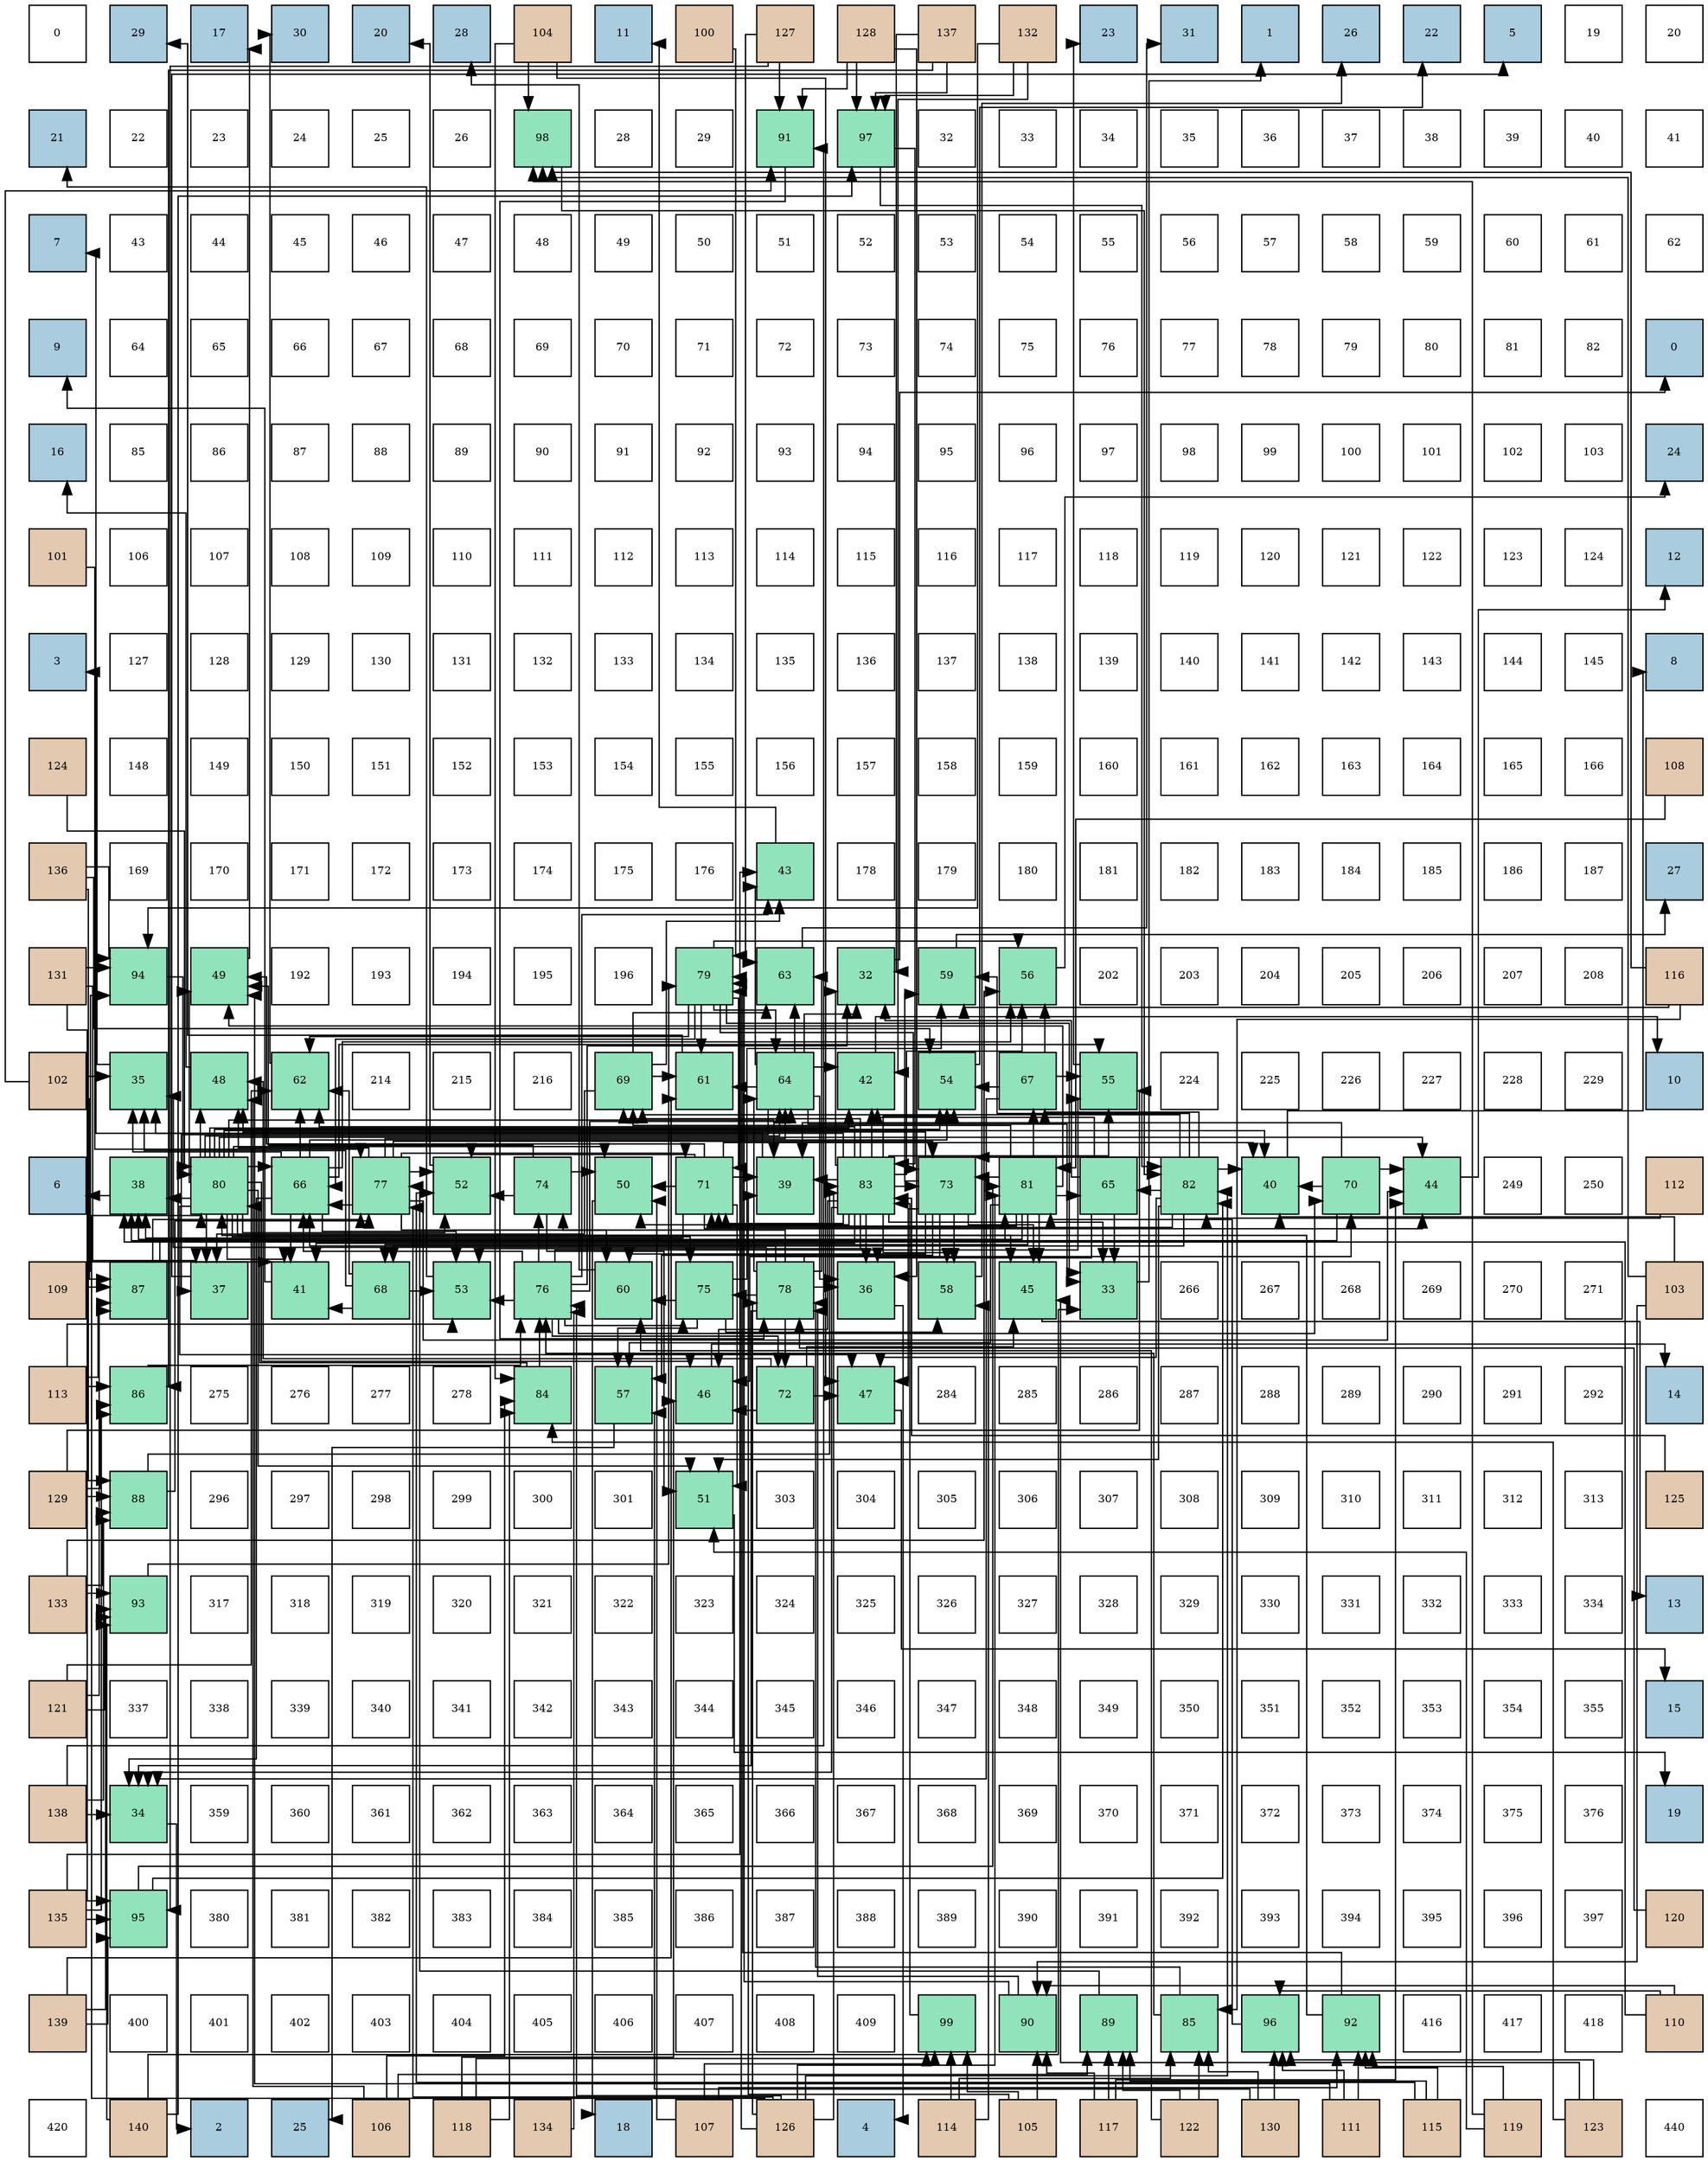 digraph layout{
 rankdir=TB;
 splines=ortho;
 node [style=filled shape=square fixedsize=true width=0.6];
0[label="0", fontsize=8, fillcolor="#ffffff"];
1[label="29", fontsize=8, fillcolor="#a9ccde"];
2[label="17", fontsize=8, fillcolor="#a9ccde"];
3[label="30", fontsize=8, fillcolor="#a9ccde"];
4[label="20", fontsize=8, fillcolor="#a9ccde"];
5[label="28", fontsize=8, fillcolor="#a9ccde"];
6[label="104", fontsize=8, fillcolor="#e3c9af"];
7[label="11", fontsize=8, fillcolor="#a9ccde"];
8[label="100", fontsize=8, fillcolor="#e3c9af"];
9[label="127", fontsize=8, fillcolor="#e3c9af"];
10[label="128", fontsize=8, fillcolor="#e3c9af"];
11[label="137", fontsize=8, fillcolor="#e3c9af"];
12[label="132", fontsize=8, fillcolor="#e3c9af"];
13[label="23", fontsize=8, fillcolor="#a9ccde"];
14[label="31", fontsize=8, fillcolor="#a9ccde"];
15[label="1", fontsize=8, fillcolor="#a9ccde"];
16[label="26", fontsize=8, fillcolor="#a9ccde"];
17[label="22", fontsize=8, fillcolor="#a9ccde"];
18[label="5", fontsize=8, fillcolor="#a9ccde"];
19[label="19", fontsize=8, fillcolor="#ffffff"];
20[label="20", fontsize=8, fillcolor="#ffffff"];
21[label="21", fontsize=8, fillcolor="#a9ccde"];
22[label="22", fontsize=8, fillcolor="#ffffff"];
23[label="23", fontsize=8, fillcolor="#ffffff"];
24[label="24", fontsize=8, fillcolor="#ffffff"];
25[label="25", fontsize=8, fillcolor="#ffffff"];
26[label="26", fontsize=8, fillcolor="#ffffff"];
27[label="98", fontsize=8, fillcolor="#91e3bb"];
28[label="28", fontsize=8, fillcolor="#ffffff"];
29[label="29", fontsize=8, fillcolor="#ffffff"];
30[label="91", fontsize=8, fillcolor="#91e3bb"];
31[label="97", fontsize=8, fillcolor="#91e3bb"];
32[label="32", fontsize=8, fillcolor="#ffffff"];
33[label="33", fontsize=8, fillcolor="#ffffff"];
34[label="34", fontsize=8, fillcolor="#ffffff"];
35[label="35", fontsize=8, fillcolor="#ffffff"];
36[label="36", fontsize=8, fillcolor="#ffffff"];
37[label="37", fontsize=8, fillcolor="#ffffff"];
38[label="38", fontsize=8, fillcolor="#ffffff"];
39[label="39", fontsize=8, fillcolor="#ffffff"];
40[label="40", fontsize=8, fillcolor="#ffffff"];
41[label="41", fontsize=8, fillcolor="#ffffff"];
42[label="7", fontsize=8, fillcolor="#a9ccde"];
43[label="43", fontsize=8, fillcolor="#ffffff"];
44[label="44", fontsize=8, fillcolor="#ffffff"];
45[label="45", fontsize=8, fillcolor="#ffffff"];
46[label="46", fontsize=8, fillcolor="#ffffff"];
47[label="47", fontsize=8, fillcolor="#ffffff"];
48[label="48", fontsize=8, fillcolor="#ffffff"];
49[label="49", fontsize=8, fillcolor="#ffffff"];
50[label="50", fontsize=8, fillcolor="#ffffff"];
51[label="51", fontsize=8, fillcolor="#ffffff"];
52[label="52", fontsize=8, fillcolor="#ffffff"];
53[label="53", fontsize=8, fillcolor="#ffffff"];
54[label="54", fontsize=8, fillcolor="#ffffff"];
55[label="55", fontsize=8, fillcolor="#ffffff"];
56[label="56", fontsize=8, fillcolor="#ffffff"];
57[label="57", fontsize=8, fillcolor="#ffffff"];
58[label="58", fontsize=8, fillcolor="#ffffff"];
59[label="59", fontsize=8, fillcolor="#ffffff"];
60[label="60", fontsize=8, fillcolor="#ffffff"];
61[label="61", fontsize=8, fillcolor="#ffffff"];
62[label="62", fontsize=8, fillcolor="#ffffff"];
63[label="9", fontsize=8, fillcolor="#a9ccde"];
64[label="64", fontsize=8, fillcolor="#ffffff"];
65[label="65", fontsize=8, fillcolor="#ffffff"];
66[label="66", fontsize=8, fillcolor="#ffffff"];
67[label="67", fontsize=8, fillcolor="#ffffff"];
68[label="68", fontsize=8, fillcolor="#ffffff"];
69[label="69", fontsize=8, fillcolor="#ffffff"];
70[label="70", fontsize=8, fillcolor="#ffffff"];
71[label="71", fontsize=8, fillcolor="#ffffff"];
72[label="72", fontsize=8, fillcolor="#ffffff"];
73[label="73", fontsize=8, fillcolor="#ffffff"];
74[label="74", fontsize=8, fillcolor="#ffffff"];
75[label="75", fontsize=8, fillcolor="#ffffff"];
76[label="76", fontsize=8, fillcolor="#ffffff"];
77[label="77", fontsize=8, fillcolor="#ffffff"];
78[label="78", fontsize=8, fillcolor="#ffffff"];
79[label="79", fontsize=8, fillcolor="#ffffff"];
80[label="80", fontsize=8, fillcolor="#ffffff"];
81[label="81", fontsize=8, fillcolor="#ffffff"];
82[label="82", fontsize=8, fillcolor="#ffffff"];
83[label="0", fontsize=8, fillcolor="#a9ccde"];
84[label="16", fontsize=8, fillcolor="#a9ccde"];
85[label="85", fontsize=8, fillcolor="#ffffff"];
86[label="86", fontsize=8, fillcolor="#ffffff"];
87[label="87", fontsize=8, fillcolor="#ffffff"];
88[label="88", fontsize=8, fillcolor="#ffffff"];
89[label="89", fontsize=8, fillcolor="#ffffff"];
90[label="90", fontsize=8, fillcolor="#ffffff"];
91[label="91", fontsize=8, fillcolor="#ffffff"];
92[label="92", fontsize=8, fillcolor="#ffffff"];
93[label="93", fontsize=8, fillcolor="#ffffff"];
94[label="94", fontsize=8, fillcolor="#ffffff"];
95[label="95", fontsize=8, fillcolor="#ffffff"];
96[label="96", fontsize=8, fillcolor="#ffffff"];
97[label="97", fontsize=8, fillcolor="#ffffff"];
98[label="98", fontsize=8, fillcolor="#ffffff"];
99[label="99", fontsize=8, fillcolor="#ffffff"];
100[label="100", fontsize=8, fillcolor="#ffffff"];
101[label="101", fontsize=8, fillcolor="#ffffff"];
102[label="102", fontsize=8, fillcolor="#ffffff"];
103[label="103", fontsize=8, fillcolor="#ffffff"];
104[label="24", fontsize=8, fillcolor="#a9ccde"];
105[label="101", fontsize=8, fillcolor="#e3c9af"];
106[label="106", fontsize=8, fillcolor="#ffffff"];
107[label="107", fontsize=8, fillcolor="#ffffff"];
108[label="108", fontsize=8, fillcolor="#ffffff"];
109[label="109", fontsize=8, fillcolor="#ffffff"];
110[label="110", fontsize=8, fillcolor="#ffffff"];
111[label="111", fontsize=8, fillcolor="#ffffff"];
112[label="112", fontsize=8, fillcolor="#ffffff"];
113[label="113", fontsize=8, fillcolor="#ffffff"];
114[label="114", fontsize=8, fillcolor="#ffffff"];
115[label="115", fontsize=8, fillcolor="#ffffff"];
116[label="116", fontsize=8, fillcolor="#ffffff"];
117[label="117", fontsize=8, fillcolor="#ffffff"];
118[label="118", fontsize=8, fillcolor="#ffffff"];
119[label="119", fontsize=8, fillcolor="#ffffff"];
120[label="120", fontsize=8, fillcolor="#ffffff"];
121[label="121", fontsize=8, fillcolor="#ffffff"];
122[label="122", fontsize=8, fillcolor="#ffffff"];
123[label="123", fontsize=8, fillcolor="#ffffff"];
124[label="124", fontsize=8, fillcolor="#ffffff"];
125[label="12", fontsize=8, fillcolor="#a9ccde"];
126[label="3", fontsize=8, fillcolor="#a9ccde"];
127[label="127", fontsize=8, fillcolor="#ffffff"];
128[label="128", fontsize=8, fillcolor="#ffffff"];
129[label="129", fontsize=8, fillcolor="#ffffff"];
130[label="130", fontsize=8, fillcolor="#ffffff"];
131[label="131", fontsize=8, fillcolor="#ffffff"];
132[label="132", fontsize=8, fillcolor="#ffffff"];
133[label="133", fontsize=8, fillcolor="#ffffff"];
134[label="134", fontsize=8, fillcolor="#ffffff"];
135[label="135", fontsize=8, fillcolor="#ffffff"];
136[label="136", fontsize=8, fillcolor="#ffffff"];
137[label="137", fontsize=8, fillcolor="#ffffff"];
138[label="138", fontsize=8, fillcolor="#ffffff"];
139[label="139", fontsize=8, fillcolor="#ffffff"];
140[label="140", fontsize=8, fillcolor="#ffffff"];
141[label="141", fontsize=8, fillcolor="#ffffff"];
142[label="142", fontsize=8, fillcolor="#ffffff"];
143[label="143", fontsize=8, fillcolor="#ffffff"];
144[label="144", fontsize=8, fillcolor="#ffffff"];
145[label="145", fontsize=8, fillcolor="#ffffff"];
146[label="8", fontsize=8, fillcolor="#a9ccde"];
147[label="124", fontsize=8, fillcolor="#e3c9af"];
148[label="148", fontsize=8, fillcolor="#ffffff"];
149[label="149", fontsize=8, fillcolor="#ffffff"];
150[label="150", fontsize=8, fillcolor="#ffffff"];
151[label="151", fontsize=8, fillcolor="#ffffff"];
152[label="152", fontsize=8, fillcolor="#ffffff"];
153[label="153", fontsize=8, fillcolor="#ffffff"];
154[label="154", fontsize=8, fillcolor="#ffffff"];
155[label="155", fontsize=8, fillcolor="#ffffff"];
156[label="156", fontsize=8, fillcolor="#ffffff"];
157[label="157", fontsize=8, fillcolor="#ffffff"];
158[label="158", fontsize=8, fillcolor="#ffffff"];
159[label="159", fontsize=8, fillcolor="#ffffff"];
160[label="160", fontsize=8, fillcolor="#ffffff"];
161[label="161", fontsize=8, fillcolor="#ffffff"];
162[label="162", fontsize=8, fillcolor="#ffffff"];
163[label="163", fontsize=8, fillcolor="#ffffff"];
164[label="164", fontsize=8, fillcolor="#ffffff"];
165[label="165", fontsize=8, fillcolor="#ffffff"];
166[label="166", fontsize=8, fillcolor="#ffffff"];
167[label="108", fontsize=8, fillcolor="#e3c9af"];
168[label="136", fontsize=8, fillcolor="#e3c9af"];
169[label="169", fontsize=8, fillcolor="#ffffff"];
170[label="170", fontsize=8, fillcolor="#ffffff"];
171[label="171", fontsize=8, fillcolor="#ffffff"];
172[label="172", fontsize=8, fillcolor="#ffffff"];
173[label="173", fontsize=8, fillcolor="#ffffff"];
174[label="174", fontsize=8, fillcolor="#ffffff"];
175[label="175", fontsize=8, fillcolor="#ffffff"];
176[label="176", fontsize=8, fillcolor="#ffffff"];
177[label="43", fontsize=8, fillcolor="#91e3bb"];
178[label="178", fontsize=8, fillcolor="#ffffff"];
179[label="179", fontsize=8, fillcolor="#ffffff"];
180[label="180", fontsize=8, fillcolor="#ffffff"];
181[label="181", fontsize=8, fillcolor="#ffffff"];
182[label="182", fontsize=8, fillcolor="#ffffff"];
183[label="183", fontsize=8, fillcolor="#ffffff"];
184[label="184", fontsize=8, fillcolor="#ffffff"];
185[label="185", fontsize=8, fillcolor="#ffffff"];
186[label="186", fontsize=8, fillcolor="#ffffff"];
187[label="187", fontsize=8, fillcolor="#ffffff"];
188[label="27", fontsize=8, fillcolor="#a9ccde"];
189[label="131", fontsize=8, fillcolor="#e3c9af"];
190[label="94", fontsize=8, fillcolor="#91e3bb"];
191[label="49", fontsize=8, fillcolor="#91e3bb"];
192[label="192", fontsize=8, fillcolor="#ffffff"];
193[label="193", fontsize=8, fillcolor="#ffffff"];
194[label="194", fontsize=8, fillcolor="#ffffff"];
195[label="195", fontsize=8, fillcolor="#ffffff"];
196[label="196", fontsize=8, fillcolor="#ffffff"];
197[label="79", fontsize=8, fillcolor="#91e3bb"];
198[label="63", fontsize=8, fillcolor="#91e3bb"];
199[label="32", fontsize=8, fillcolor="#91e3bb"];
200[label="59", fontsize=8, fillcolor="#91e3bb"];
201[label="56", fontsize=8, fillcolor="#91e3bb"];
202[label="202", fontsize=8, fillcolor="#ffffff"];
203[label="203", fontsize=8, fillcolor="#ffffff"];
204[label="204", fontsize=8, fillcolor="#ffffff"];
205[label="205", fontsize=8, fillcolor="#ffffff"];
206[label="206", fontsize=8, fillcolor="#ffffff"];
207[label="207", fontsize=8, fillcolor="#ffffff"];
208[label="208", fontsize=8, fillcolor="#ffffff"];
209[label="116", fontsize=8, fillcolor="#e3c9af"];
210[label="102", fontsize=8, fillcolor="#e3c9af"];
211[label="35", fontsize=8, fillcolor="#91e3bb"];
212[label="48", fontsize=8, fillcolor="#91e3bb"];
213[label="62", fontsize=8, fillcolor="#91e3bb"];
214[label="214", fontsize=8, fillcolor="#ffffff"];
215[label="215", fontsize=8, fillcolor="#ffffff"];
216[label="216", fontsize=8, fillcolor="#ffffff"];
217[label="69", fontsize=8, fillcolor="#91e3bb"];
218[label="61", fontsize=8, fillcolor="#91e3bb"];
219[label="64", fontsize=8, fillcolor="#91e3bb"];
220[label="42", fontsize=8, fillcolor="#91e3bb"];
221[label="54", fontsize=8, fillcolor="#91e3bb"];
222[label="67", fontsize=8, fillcolor="#91e3bb"];
223[label="55", fontsize=8, fillcolor="#91e3bb"];
224[label="224", fontsize=8, fillcolor="#ffffff"];
225[label="225", fontsize=8, fillcolor="#ffffff"];
226[label="226", fontsize=8, fillcolor="#ffffff"];
227[label="227", fontsize=8, fillcolor="#ffffff"];
228[label="228", fontsize=8, fillcolor="#ffffff"];
229[label="229", fontsize=8, fillcolor="#ffffff"];
230[label="10", fontsize=8, fillcolor="#a9ccde"];
231[label="6", fontsize=8, fillcolor="#a9ccde"];
232[label="38", fontsize=8, fillcolor="#91e3bb"];
233[label="80", fontsize=8, fillcolor="#91e3bb"];
234[label="66", fontsize=8, fillcolor="#91e3bb"];
235[label="77", fontsize=8, fillcolor="#91e3bb"];
236[label="52", fontsize=8, fillcolor="#91e3bb"];
237[label="74", fontsize=8, fillcolor="#91e3bb"];
238[label="50", fontsize=8, fillcolor="#91e3bb"];
239[label="71", fontsize=8, fillcolor="#91e3bb"];
240[label="39", fontsize=8, fillcolor="#91e3bb"];
241[label="83", fontsize=8, fillcolor="#91e3bb"];
242[label="73", fontsize=8, fillcolor="#91e3bb"];
243[label="81", fontsize=8, fillcolor="#91e3bb"];
244[label="65", fontsize=8, fillcolor="#91e3bb"];
245[label="82", fontsize=8, fillcolor="#91e3bb"];
246[label="40", fontsize=8, fillcolor="#91e3bb"];
247[label="70", fontsize=8, fillcolor="#91e3bb"];
248[label="44", fontsize=8, fillcolor="#91e3bb"];
249[label="249", fontsize=8, fillcolor="#ffffff"];
250[label="250", fontsize=8, fillcolor="#ffffff"];
251[label="112", fontsize=8, fillcolor="#e3c9af"];
252[label="109", fontsize=8, fillcolor="#e3c9af"];
253[label="87", fontsize=8, fillcolor="#91e3bb"];
254[label="37", fontsize=8, fillcolor="#91e3bb"];
255[label="41", fontsize=8, fillcolor="#91e3bb"];
256[label="68", fontsize=8, fillcolor="#91e3bb"];
257[label="53", fontsize=8, fillcolor="#91e3bb"];
258[label="76", fontsize=8, fillcolor="#91e3bb"];
259[label="60", fontsize=8, fillcolor="#91e3bb"];
260[label="75", fontsize=8, fillcolor="#91e3bb"];
261[label="78", fontsize=8, fillcolor="#91e3bb"];
262[label="36", fontsize=8, fillcolor="#91e3bb"];
263[label="58", fontsize=8, fillcolor="#91e3bb"];
264[label="45", fontsize=8, fillcolor="#91e3bb"];
265[label="33", fontsize=8, fillcolor="#91e3bb"];
266[label="266", fontsize=8, fillcolor="#ffffff"];
267[label="267", fontsize=8, fillcolor="#ffffff"];
268[label="268", fontsize=8, fillcolor="#ffffff"];
269[label="269", fontsize=8, fillcolor="#ffffff"];
270[label="270", fontsize=8, fillcolor="#ffffff"];
271[label="271", fontsize=8, fillcolor="#ffffff"];
272[label="103", fontsize=8, fillcolor="#e3c9af"];
273[label="113", fontsize=8, fillcolor="#e3c9af"];
274[label="86", fontsize=8, fillcolor="#91e3bb"];
275[label="275", fontsize=8, fillcolor="#ffffff"];
276[label="276", fontsize=8, fillcolor="#ffffff"];
277[label="277", fontsize=8, fillcolor="#ffffff"];
278[label="278", fontsize=8, fillcolor="#ffffff"];
279[label="84", fontsize=8, fillcolor="#91e3bb"];
280[label="57", fontsize=8, fillcolor="#91e3bb"];
281[label="46", fontsize=8, fillcolor="#91e3bb"];
282[label="72", fontsize=8, fillcolor="#91e3bb"];
283[label="47", fontsize=8, fillcolor="#91e3bb"];
284[label="284", fontsize=8, fillcolor="#ffffff"];
285[label="285", fontsize=8, fillcolor="#ffffff"];
286[label="286", fontsize=8, fillcolor="#ffffff"];
287[label="287", fontsize=8, fillcolor="#ffffff"];
288[label="288", fontsize=8, fillcolor="#ffffff"];
289[label="289", fontsize=8, fillcolor="#ffffff"];
290[label="290", fontsize=8, fillcolor="#ffffff"];
291[label="291", fontsize=8, fillcolor="#ffffff"];
292[label="292", fontsize=8, fillcolor="#ffffff"];
293[label="14", fontsize=8, fillcolor="#a9ccde"];
294[label="129", fontsize=8, fillcolor="#e3c9af"];
295[label="88", fontsize=8, fillcolor="#91e3bb"];
296[label="296", fontsize=8, fillcolor="#ffffff"];
297[label="297", fontsize=8, fillcolor="#ffffff"];
298[label="298", fontsize=8, fillcolor="#ffffff"];
299[label="299", fontsize=8, fillcolor="#ffffff"];
300[label="300", fontsize=8, fillcolor="#ffffff"];
301[label="301", fontsize=8, fillcolor="#ffffff"];
302[label="51", fontsize=8, fillcolor="#91e3bb"];
303[label="303", fontsize=8, fillcolor="#ffffff"];
304[label="304", fontsize=8, fillcolor="#ffffff"];
305[label="305", fontsize=8, fillcolor="#ffffff"];
306[label="306", fontsize=8, fillcolor="#ffffff"];
307[label="307", fontsize=8, fillcolor="#ffffff"];
308[label="308", fontsize=8, fillcolor="#ffffff"];
309[label="309", fontsize=8, fillcolor="#ffffff"];
310[label="310", fontsize=8, fillcolor="#ffffff"];
311[label="311", fontsize=8, fillcolor="#ffffff"];
312[label="312", fontsize=8, fillcolor="#ffffff"];
313[label="313", fontsize=8, fillcolor="#ffffff"];
314[label="125", fontsize=8, fillcolor="#e3c9af"];
315[label="133", fontsize=8, fillcolor="#e3c9af"];
316[label="93", fontsize=8, fillcolor="#91e3bb"];
317[label="317", fontsize=8, fillcolor="#ffffff"];
318[label="318", fontsize=8, fillcolor="#ffffff"];
319[label="319", fontsize=8, fillcolor="#ffffff"];
320[label="320", fontsize=8, fillcolor="#ffffff"];
321[label="321", fontsize=8, fillcolor="#ffffff"];
322[label="322", fontsize=8, fillcolor="#ffffff"];
323[label="323", fontsize=8, fillcolor="#ffffff"];
324[label="324", fontsize=8, fillcolor="#ffffff"];
325[label="325", fontsize=8, fillcolor="#ffffff"];
326[label="326", fontsize=8, fillcolor="#ffffff"];
327[label="327", fontsize=8, fillcolor="#ffffff"];
328[label="328", fontsize=8, fillcolor="#ffffff"];
329[label="329", fontsize=8, fillcolor="#ffffff"];
330[label="330", fontsize=8, fillcolor="#ffffff"];
331[label="331", fontsize=8, fillcolor="#ffffff"];
332[label="332", fontsize=8, fillcolor="#ffffff"];
333[label="333", fontsize=8, fillcolor="#ffffff"];
334[label="334", fontsize=8, fillcolor="#ffffff"];
335[label="13", fontsize=8, fillcolor="#a9ccde"];
336[label="121", fontsize=8, fillcolor="#e3c9af"];
337[label="337", fontsize=8, fillcolor="#ffffff"];
338[label="338", fontsize=8, fillcolor="#ffffff"];
339[label="339", fontsize=8, fillcolor="#ffffff"];
340[label="340", fontsize=8, fillcolor="#ffffff"];
341[label="341", fontsize=8, fillcolor="#ffffff"];
342[label="342", fontsize=8, fillcolor="#ffffff"];
343[label="343", fontsize=8, fillcolor="#ffffff"];
344[label="344", fontsize=8, fillcolor="#ffffff"];
345[label="345", fontsize=8, fillcolor="#ffffff"];
346[label="346", fontsize=8, fillcolor="#ffffff"];
347[label="347", fontsize=8, fillcolor="#ffffff"];
348[label="348", fontsize=8, fillcolor="#ffffff"];
349[label="349", fontsize=8, fillcolor="#ffffff"];
350[label="350", fontsize=8, fillcolor="#ffffff"];
351[label="351", fontsize=8, fillcolor="#ffffff"];
352[label="352", fontsize=8, fillcolor="#ffffff"];
353[label="353", fontsize=8, fillcolor="#ffffff"];
354[label="354", fontsize=8, fillcolor="#ffffff"];
355[label="355", fontsize=8, fillcolor="#ffffff"];
356[label="15", fontsize=8, fillcolor="#a9ccde"];
357[label="138", fontsize=8, fillcolor="#e3c9af"];
358[label="34", fontsize=8, fillcolor="#91e3bb"];
359[label="359", fontsize=8, fillcolor="#ffffff"];
360[label="360", fontsize=8, fillcolor="#ffffff"];
361[label="361", fontsize=8, fillcolor="#ffffff"];
362[label="362", fontsize=8, fillcolor="#ffffff"];
363[label="363", fontsize=8, fillcolor="#ffffff"];
364[label="364", fontsize=8, fillcolor="#ffffff"];
365[label="365", fontsize=8, fillcolor="#ffffff"];
366[label="366", fontsize=8, fillcolor="#ffffff"];
367[label="367", fontsize=8, fillcolor="#ffffff"];
368[label="368", fontsize=8, fillcolor="#ffffff"];
369[label="369", fontsize=8, fillcolor="#ffffff"];
370[label="370", fontsize=8, fillcolor="#ffffff"];
371[label="371", fontsize=8, fillcolor="#ffffff"];
372[label="372", fontsize=8, fillcolor="#ffffff"];
373[label="373", fontsize=8, fillcolor="#ffffff"];
374[label="374", fontsize=8, fillcolor="#ffffff"];
375[label="375", fontsize=8, fillcolor="#ffffff"];
376[label="376", fontsize=8, fillcolor="#ffffff"];
377[label="19", fontsize=8, fillcolor="#a9ccde"];
378[label="135", fontsize=8, fillcolor="#e3c9af"];
379[label="95", fontsize=8, fillcolor="#91e3bb"];
380[label="380", fontsize=8, fillcolor="#ffffff"];
381[label="381", fontsize=8, fillcolor="#ffffff"];
382[label="382", fontsize=8, fillcolor="#ffffff"];
383[label="383", fontsize=8, fillcolor="#ffffff"];
384[label="384", fontsize=8, fillcolor="#ffffff"];
385[label="385", fontsize=8, fillcolor="#ffffff"];
386[label="386", fontsize=8, fillcolor="#ffffff"];
387[label="387", fontsize=8, fillcolor="#ffffff"];
388[label="388", fontsize=8, fillcolor="#ffffff"];
389[label="389", fontsize=8, fillcolor="#ffffff"];
390[label="390", fontsize=8, fillcolor="#ffffff"];
391[label="391", fontsize=8, fillcolor="#ffffff"];
392[label="392", fontsize=8, fillcolor="#ffffff"];
393[label="393", fontsize=8, fillcolor="#ffffff"];
394[label="394", fontsize=8, fillcolor="#ffffff"];
395[label="395", fontsize=8, fillcolor="#ffffff"];
396[label="396", fontsize=8, fillcolor="#ffffff"];
397[label="397", fontsize=8, fillcolor="#ffffff"];
398[label="120", fontsize=8, fillcolor="#e3c9af"];
399[label="139", fontsize=8, fillcolor="#e3c9af"];
400[label="400", fontsize=8, fillcolor="#ffffff"];
401[label="401", fontsize=8, fillcolor="#ffffff"];
402[label="402", fontsize=8, fillcolor="#ffffff"];
403[label="403", fontsize=8, fillcolor="#ffffff"];
404[label="404", fontsize=8, fillcolor="#ffffff"];
405[label="405", fontsize=8, fillcolor="#ffffff"];
406[label="406", fontsize=8, fillcolor="#ffffff"];
407[label="407", fontsize=8, fillcolor="#ffffff"];
408[label="408", fontsize=8, fillcolor="#ffffff"];
409[label="409", fontsize=8, fillcolor="#ffffff"];
410[label="99", fontsize=8, fillcolor="#91e3bb"];
411[label="90", fontsize=8, fillcolor="#91e3bb"];
412[label="89", fontsize=8, fillcolor="#91e3bb"];
413[label="85", fontsize=8, fillcolor="#91e3bb"];
414[label="96", fontsize=8, fillcolor="#91e3bb"];
415[label="92", fontsize=8, fillcolor="#91e3bb"];
416[label="416", fontsize=8, fillcolor="#ffffff"];
417[label="417", fontsize=8, fillcolor="#ffffff"];
418[label="418", fontsize=8, fillcolor="#ffffff"];
419[label="110", fontsize=8, fillcolor="#e3c9af"];
420[label="420", fontsize=8, fillcolor="#ffffff"];
421[label="140", fontsize=8, fillcolor="#e3c9af"];
422[label="2", fontsize=8, fillcolor="#a9ccde"];
423[label="25", fontsize=8, fillcolor="#a9ccde"];
424[label="106", fontsize=8, fillcolor="#e3c9af"];
425[label="118", fontsize=8, fillcolor="#e3c9af"];
426[label="134", fontsize=8, fillcolor="#e3c9af"];
427[label="18", fontsize=8, fillcolor="#a9ccde"];
428[label="107", fontsize=8, fillcolor="#e3c9af"];
429[label="126", fontsize=8, fillcolor="#e3c9af"];
430[label="4", fontsize=8, fillcolor="#a9ccde"];
431[label="114", fontsize=8, fillcolor="#e3c9af"];
432[label="105", fontsize=8, fillcolor="#e3c9af"];
433[label="117", fontsize=8, fillcolor="#e3c9af"];
434[label="122", fontsize=8, fillcolor="#e3c9af"];
435[label="130", fontsize=8, fillcolor="#e3c9af"];
436[label="111", fontsize=8, fillcolor="#e3c9af"];
437[label="115", fontsize=8, fillcolor="#e3c9af"];
438[label="119", fontsize=8, fillcolor="#e3c9af"];
439[label="123", fontsize=8, fillcolor="#e3c9af"];
440[label="440", fontsize=8, fillcolor="#ffffff"];
edge [constraint=false, style=vis];199 -> 83;
265 -> 15;
358 -> 422;
211 -> 126;
262 -> 430;
254 -> 18;
232 -> 231;
240 -> 42;
246 -> 146;
255 -> 63;
220 -> 230;
177 -> 7;
248 -> 125;
264 -> 335;
281 -> 293;
283 -> 356;
212 -> 84;
191 -> 2;
238 -> 427;
302 -> 377;
236 -> 4;
257 -> 21;
221 -> 17;
223 -> 13;
201 -> 104;
280 -> 423;
263 -> 16;
200 -> 188;
259 -> 5;
218 -> 1;
213 -> 3;
198 -> 14;
219 -> 199;
219 -> 265;
219 -> 262;
219 -> 254;
219 -> 220;
219 -> 177;
219 -> 218;
219 -> 198;
244 -> 199;
244 -> 265;
244 -> 262;
244 -> 220;
234 -> 358;
234 -> 211;
234 -> 255;
234 -> 257;
234 -> 221;
234 -> 223;
234 -> 201;
234 -> 213;
222 -> 358;
222 -> 221;
222 -> 223;
222 -> 201;
256 -> 211;
256 -> 255;
256 -> 257;
256 -> 213;
217 -> 254;
217 -> 177;
217 -> 218;
217 -> 198;
247 -> 232;
247 -> 240;
247 -> 246;
247 -> 248;
239 -> 232;
239 -> 240;
239 -> 246;
239 -> 248;
239 -> 191;
239 -> 238;
239 -> 302;
239 -> 236;
282 -> 264;
282 -> 281;
282 -> 283;
282 -> 212;
242 -> 264;
242 -> 281;
242 -> 283;
242 -> 212;
242 -> 280;
242 -> 263;
242 -> 200;
242 -> 259;
237 -> 191;
237 -> 238;
237 -> 302;
237 -> 236;
260 -> 280;
260 -> 263;
260 -> 200;
260 -> 259;
258 -> 199;
258 -> 177;
258 -> 257;
258 -> 223;
258 -> 219;
258 -> 234;
258 -> 247;
258 -> 282;
258 -> 237;
258 -> 260;
235 -> 248;
235 -> 212;
235 -> 236;
235 -> 259;
235 -> 219;
235 -> 234;
235 -> 239;
235 -> 242;
261 -> 358;
261 -> 211;
261 -> 262;
261 -> 198;
261 -> 219;
261 -> 234;
261 -> 247;
261 -> 282;
261 -> 237;
261 -> 260;
197 -> 265;
197 -> 201;
197 -> 218;
197 -> 213;
197 -> 219;
197 -> 234;
197 -> 239;
197 -> 242;
233 -> 254;
233 -> 232;
233 -> 240;
233 -> 246;
233 -> 255;
233 -> 220;
233 -> 248;
233 -> 264;
233 -> 281;
233 -> 283;
233 -> 212;
233 -> 191;
233 -> 238;
233 -> 302;
233 -> 236;
233 -> 221;
233 -> 219;
233 -> 234;
233 -> 260;
243 -> 232;
243 -> 264;
243 -> 191;
243 -> 280;
243 -> 244;
243 -> 222;
243 -> 256;
243 -> 217;
243 -> 239;
243 -> 242;
245 -> 246;
245 -> 283;
245 -> 302;
245 -> 200;
245 -> 244;
245 -> 222;
245 -> 256;
245 -> 217;
245 -> 239;
245 -> 242;
241 -> 199;
241 -> 265;
241 -> 358;
241 -> 211;
241 -> 262;
241 -> 240;
241 -> 255;
241 -> 220;
241 -> 281;
241 -> 238;
241 -> 257;
241 -> 221;
241 -> 223;
241 -> 201;
241 -> 263;
241 -> 213;
241 -> 217;
241 -> 239;
241 -> 242;
279 -> 258;
279 -> 233;
413 -> 258;
413 -> 261;
274 -> 258;
253 -> 235;
253 -> 243;
295 -> 235;
295 -> 241;
412 -> 235;
411 -> 261;
411 -> 197;
30 -> 261;
415 -> 197;
415 -> 233;
316 -> 197;
190 -> 233;
379 -> 243;
379 -> 245;
414 -> 243;
31 -> 245;
31 -> 241;
27 -> 245;
410 -> 241;
8 -> 197;
105 -> 235;
210 -> 211;
210 -> 253;
210 -> 30;
272 -> 246;
272 -> 411;
272 -> 27;
6 -> 283;
6 -> 279;
6 -> 27;
432 -> 240;
432 -> 411;
432 -> 410;
424 -> 212;
424 -> 279;
424 -> 412;
428 -> 238;
428 -> 415;
428 -> 410;
167 -> 243;
252 -> 255;
252 -> 253;
252 -> 190;
419 -> 232;
419 -> 411;
419 -> 414;
436 -> 191;
436 -> 415;
436 -> 414;
251 -> 245;
273 -> 257;
273 -> 274;
273 -> 253;
431 -> 263;
431 -> 413;
431 -> 410;
437 -> 236;
437 -> 412;
437 -> 415;
209 -> 200;
209 -> 413;
209 -> 27;
433 -> 248;
433 -> 412;
433 -> 411;
425 -> 281;
425 -> 279;
425 -> 410;
438 -> 302;
438 -> 415;
438 -> 27;
398 -> 261;
336 -> 213;
336 -> 253;
336 -> 316;
434 -> 259;
434 -> 413;
434 -> 412;
439 -> 264;
439 -> 279;
439 -> 414;
147 -> 233;
314 -> 241;
429 -> 258;
429 -> 235;
429 -> 261;
429 -> 197;
429 -> 233;
429 -> 243;
429 -> 245;
429 -> 241;
9 -> 198;
9 -> 30;
9 -> 379;
10 -> 262;
10 -> 30;
10 -> 31;
294 -> 223;
294 -> 274;
294 -> 295;
435 -> 280;
435 -> 413;
435 -> 414;
189 -> 254;
189 -> 190;
189 -> 379;
12 -> 220;
12 -> 190;
12 -> 31;
315 -> 201;
315 -> 295;
315 -> 316;
426 -> 258;
378 -> 177;
378 -> 274;
378 -> 379;
168 -> 221;
168 -> 295;
168 -> 190;
11 -> 199;
11 -> 274;
11 -> 31;
357 -> 358;
357 -> 295;
357 -> 30;
399 -> 218;
399 -> 316;
399 -> 379;
421 -> 265;
421 -> 316;
421 -> 31;
edge [constraint=true, style=invis];
0 -> 21 -> 42 -> 63 -> 84 -> 105 -> 126 -> 147 -> 168 -> 189 -> 210 -> 231 -> 252 -> 273 -> 294 -> 315 -> 336 -> 357 -> 378 -> 399 -> 420;
1 -> 22 -> 43 -> 64 -> 85 -> 106 -> 127 -> 148 -> 169 -> 190 -> 211 -> 232 -> 253 -> 274 -> 295 -> 316 -> 337 -> 358 -> 379 -> 400 -> 421;
2 -> 23 -> 44 -> 65 -> 86 -> 107 -> 128 -> 149 -> 170 -> 191 -> 212 -> 233 -> 254 -> 275 -> 296 -> 317 -> 338 -> 359 -> 380 -> 401 -> 422;
3 -> 24 -> 45 -> 66 -> 87 -> 108 -> 129 -> 150 -> 171 -> 192 -> 213 -> 234 -> 255 -> 276 -> 297 -> 318 -> 339 -> 360 -> 381 -> 402 -> 423;
4 -> 25 -> 46 -> 67 -> 88 -> 109 -> 130 -> 151 -> 172 -> 193 -> 214 -> 235 -> 256 -> 277 -> 298 -> 319 -> 340 -> 361 -> 382 -> 403 -> 424;
5 -> 26 -> 47 -> 68 -> 89 -> 110 -> 131 -> 152 -> 173 -> 194 -> 215 -> 236 -> 257 -> 278 -> 299 -> 320 -> 341 -> 362 -> 383 -> 404 -> 425;
6 -> 27 -> 48 -> 69 -> 90 -> 111 -> 132 -> 153 -> 174 -> 195 -> 216 -> 237 -> 258 -> 279 -> 300 -> 321 -> 342 -> 363 -> 384 -> 405 -> 426;
7 -> 28 -> 49 -> 70 -> 91 -> 112 -> 133 -> 154 -> 175 -> 196 -> 217 -> 238 -> 259 -> 280 -> 301 -> 322 -> 343 -> 364 -> 385 -> 406 -> 427;
8 -> 29 -> 50 -> 71 -> 92 -> 113 -> 134 -> 155 -> 176 -> 197 -> 218 -> 239 -> 260 -> 281 -> 302 -> 323 -> 344 -> 365 -> 386 -> 407 -> 428;
9 -> 30 -> 51 -> 72 -> 93 -> 114 -> 135 -> 156 -> 177 -> 198 -> 219 -> 240 -> 261 -> 282 -> 303 -> 324 -> 345 -> 366 -> 387 -> 408 -> 429;
10 -> 31 -> 52 -> 73 -> 94 -> 115 -> 136 -> 157 -> 178 -> 199 -> 220 -> 241 -> 262 -> 283 -> 304 -> 325 -> 346 -> 367 -> 388 -> 409 -> 430;
11 -> 32 -> 53 -> 74 -> 95 -> 116 -> 137 -> 158 -> 179 -> 200 -> 221 -> 242 -> 263 -> 284 -> 305 -> 326 -> 347 -> 368 -> 389 -> 410 -> 431;
12 -> 33 -> 54 -> 75 -> 96 -> 117 -> 138 -> 159 -> 180 -> 201 -> 222 -> 243 -> 264 -> 285 -> 306 -> 327 -> 348 -> 369 -> 390 -> 411 -> 432;
13 -> 34 -> 55 -> 76 -> 97 -> 118 -> 139 -> 160 -> 181 -> 202 -> 223 -> 244 -> 265 -> 286 -> 307 -> 328 -> 349 -> 370 -> 391 -> 412 -> 433;
14 -> 35 -> 56 -> 77 -> 98 -> 119 -> 140 -> 161 -> 182 -> 203 -> 224 -> 245 -> 266 -> 287 -> 308 -> 329 -> 350 -> 371 -> 392 -> 413 -> 434;
15 -> 36 -> 57 -> 78 -> 99 -> 120 -> 141 -> 162 -> 183 -> 204 -> 225 -> 246 -> 267 -> 288 -> 309 -> 330 -> 351 -> 372 -> 393 -> 414 -> 435;
16 -> 37 -> 58 -> 79 -> 100 -> 121 -> 142 -> 163 -> 184 -> 205 -> 226 -> 247 -> 268 -> 289 -> 310 -> 331 -> 352 -> 373 -> 394 -> 415 -> 436;
17 -> 38 -> 59 -> 80 -> 101 -> 122 -> 143 -> 164 -> 185 -> 206 -> 227 -> 248 -> 269 -> 290 -> 311 -> 332 -> 353 -> 374 -> 395 -> 416 -> 437;
18 -> 39 -> 60 -> 81 -> 102 -> 123 -> 144 -> 165 -> 186 -> 207 -> 228 -> 249 -> 270 -> 291 -> 312 -> 333 -> 354 -> 375 -> 396 -> 417 -> 438;
19 -> 40 -> 61 -> 82 -> 103 -> 124 -> 145 -> 166 -> 187 -> 208 -> 229 -> 250 -> 271 -> 292 -> 313 -> 334 -> 355 -> 376 -> 397 -> 418 -> 439;
20 -> 41 -> 62 -> 83 -> 104 -> 125 -> 146 -> 167 -> 188 -> 209 -> 230 -> 251 -> 272 -> 293 -> 314 -> 335 -> 356 -> 377 -> 398 -> 419 -> 440;
rank = same {0 -> 1 -> 2 -> 3 -> 4 -> 5 -> 6 -> 7 -> 8 -> 9 -> 10 -> 11 -> 12 -> 13 -> 14 -> 15 -> 16 -> 17 -> 18 -> 19 -> 20};
rank = same {21 -> 22 -> 23 -> 24 -> 25 -> 26 -> 27 -> 28 -> 29 -> 30 -> 31 -> 32 -> 33 -> 34 -> 35 -> 36 -> 37 -> 38 -> 39 -> 40 -> 41};
rank = same {42 -> 43 -> 44 -> 45 -> 46 -> 47 -> 48 -> 49 -> 50 -> 51 -> 52 -> 53 -> 54 -> 55 -> 56 -> 57 -> 58 -> 59 -> 60 -> 61 -> 62};
rank = same {63 -> 64 -> 65 -> 66 -> 67 -> 68 -> 69 -> 70 -> 71 -> 72 -> 73 -> 74 -> 75 -> 76 -> 77 -> 78 -> 79 -> 80 -> 81 -> 82 -> 83};
rank = same {84 -> 85 -> 86 -> 87 -> 88 -> 89 -> 90 -> 91 -> 92 -> 93 -> 94 -> 95 -> 96 -> 97 -> 98 -> 99 -> 100 -> 101 -> 102 -> 103 -> 104};
rank = same {105 -> 106 -> 107 -> 108 -> 109 -> 110 -> 111 -> 112 -> 113 -> 114 -> 115 -> 116 -> 117 -> 118 -> 119 -> 120 -> 121 -> 122 -> 123 -> 124 -> 125};
rank = same {126 -> 127 -> 128 -> 129 -> 130 -> 131 -> 132 -> 133 -> 134 -> 135 -> 136 -> 137 -> 138 -> 139 -> 140 -> 141 -> 142 -> 143 -> 144 -> 145 -> 146};
rank = same {147 -> 148 -> 149 -> 150 -> 151 -> 152 -> 153 -> 154 -> 155 -> 156 -> 157 -> 158 -> 159 -> 160 -> 161 -> 162 -> 163 -> 164 -> 165 -> 166 -> 167};
rank = same {168 -> 169 -> 170 -> 171 -> 172 -> 173 -> 174 -> 175 -> 176 -> 177 -> 178 -> 179 -> 180 -> 181 -> 182 -> 183 -> 184 -> 185 -> 186 -> 187 -> 188};
rank = same {189 -> 190 -> 191 -> 192 -> 193 -> 194 -> 195 -> 196 -> 197 -> 198 -> 199 -> 200 -> 201 -> 202 -> 203 -> 204 -> 205 -> 206 -> 207 -> 208 -> 209};
rank = same {210 -> 211 -> 212 -> 213 -> 214 -> 215 -> 216 -> 217 -> 218 -> 219 -> 220 -> 221 -> 222 -> 223 -> 224 -> 225 -> 226 -> 227 -> 228 -> 229 -> 230};
rank = same {231 -> 232 -> 233 -> 234 -> 235 -> 236 -> 237 -> 238 -> 239 -> 240 -> 241 -> 242 -> 243 -> 244 -> 245 -> 246 -> 247 -> 248 -> 249 -> 250 -> 251};
rank = same {252 -> 253 -> 254 -> 255 -> 256 -> 257 -> 258 -> 259 -> 260 -> 261 -> 262 -> 263 -> 264 -> 265 -> 266 -> 267 -> 268 -> 269 -> 270 -> 271 -> 272};
rank = same {273 -> 274 -> 275 -> 276 -> 277 -> 278 -> 279 -> 280 -> 281 -> 282 -> 283 -> 284 -> 285 -> 286 -> 287 -> 288 -> 289 -> 290 -> 291 -> 292 -> 293};
rank = same {294 -> 295 -> 296 -> 297 -> 298 -> 299 -> 300 -> 301 -> 302 -> 303 -> 304 -> 305 -> 306 -> 307 -> 308 -> 309 -> 310 -> 311 -> 312 -> 313 -> 314};
rank = same {315 -> 316 -> 317 -> 318 -> 319 -> 320 -> 321 -> 322 -> 323 -> 324 -> 325 -> 326 -> 327 -> 328 -> 329 -> 330 -> 331 -> 332 -> 333 -> 334 -> 335};
rank = same {336 -> 337 -> 338 -> 339 -> 340 -> 341 -> 342 -> 343 -> 344 -> 345 -> 346 -> 347 -> 348 -> 349 -> 350 -> 351 -> 352 -> 353 -> 354 -> 355 -> 356};
rank = same {357 -> 358 -> 359 -> 360 -> 361 -> 362 -> 363 -> 364 -> 365 -> 366 -> 367 -> 368 -> 369 -> 370 -> 371 -> 372 -> 373 -> 374 -> 375 -> 376 -> 377};
rank = same {378 -> 379 -> 380 -> 381 -> 382 -> 383 -> 384 -> 385 -> 386 -> 387 -> 388 -> 389 -> 390 -> 391 -> 392 -> 393 -> 394 -> 395 -> 396 -> 397 -> 398};
rank = same {399 -> 400 -> 401 -> 402 -> 403 -> 404 -> 405 -> 406 -> 407 -> 408 -> 409 -> 410 -> 411 -> 412 -> 413 -> 414 -> 415 -> 416 -> 417 -> 418 -> 419};
rank = same {420 -> 421 -> 422 -> 423 -> 424 -> 425 -> 426 -> 427 -> 428 -> 429 -> 430 -> 431 -> 432 -> 433 -> 434 -> 435 -> 436 -> 437 -> 438 -> 439 -> 440};
}